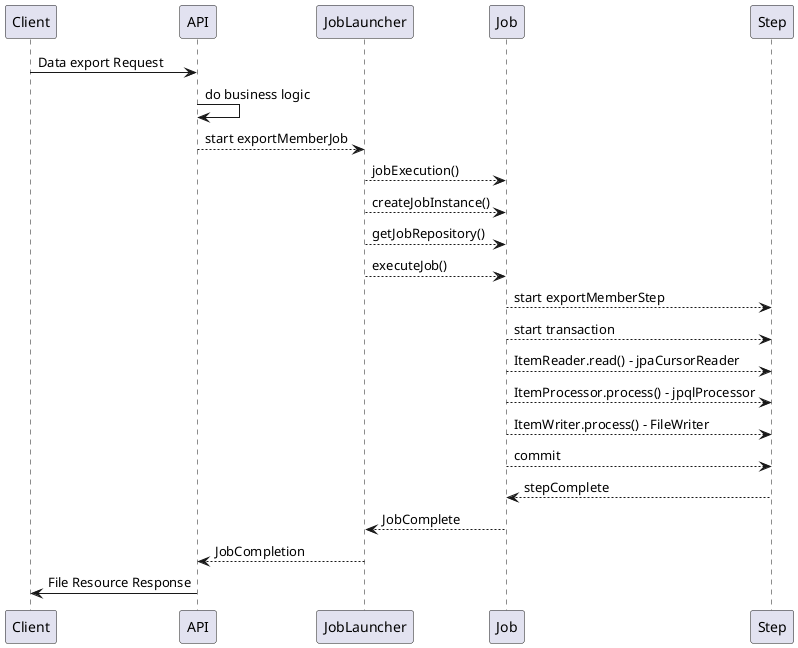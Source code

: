 @startuml
Client -> API: Data export Request

API -> API : do business logic
'업로드 한 파일 서버에 저장하는 로직 수행
'업로드 한 파일 이름에 따라 파일 경로를 job Parameter 에 지정
API --> JobLauncher: start exportMemberJob
'JobLauncher 에 배치 작업 시작 지시


JobLauncher --> Job: jobExecution()
JobLauncher --> Job: createJobInstance()
JobLauncher --> Job: getJobRepository()
'작업 상태 관리 -> 배치 처음 실행시키면 생성되는 테이블들로 관리된다.
'각 작업의 status, 생성된 instance 들의 정보를 가지고 있다.
JobLauncher --> Job: executeJob()

Job --> Step : start exportMemberStep
Job --> Step : start transaction
Job --> Step : ItemReader.read() - jpaCursorReader
'JpaItemReader 통해 DB에 저장된 데이터 쿼리문으로 읽음
Job --> Step : ItemProcessor.process() - jpqlProcessor
'Member 타입으로 읽고 Object[] 로 형변환
'원하는 컬럼만 export 하기 위함
Job --> Step : ItemWriter.process() - FileWriter
'데이터 엑셀, csv 파일 형식으로 작성
Job --> Step : commit
'step이 실행될 동안 반환된 에러가 없다면 데이터 커밋

Step --> Job : stepComplete

Job --> JobLauncher : JobComplete
'importMemberJob 의 모든 step 이 완료되었음

JobLauncher --> API : JobCompletion
'작업이 완료된 이후 리스너로 처리가 가능하지만 service 단에서 관리하도록 구현

API -> Client : File Resource Response
'저장된 파일 클라이언트에게 리소스 형태로 반환


@enduml
